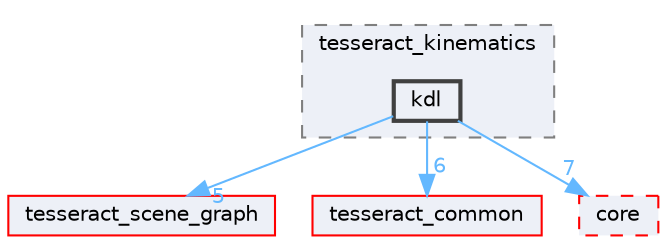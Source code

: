 digraph "tesseract_kinematics/kdl/include/tesseract_kinematics/kdl"
{
 // LATEX_PDF_SIZE
  bgcolor="transparent";
  edge [fontname=Helvetica,fontsize=10,labelfontname=Helvetica,labelfontsize=10];
  node [fontname=Helvetica,fontsize=10,shape=box,height=0.2,width=0.4];
  compound=true
  subgraph clusterdir_cc38cfae7ac460be2736bc955931f38d {
    graph [ bgcolor="#edf0f7", pencolor="grey50", label="tesseract_kinematics", fontname=Helvetica,fontsize=10 style="filled,dashed", URL="dir_cc38cfae7ac460be2736bc955931f38d.html",tooltip=""]
  dir_2a82c76fd4bd228dcc1728c047743ada [label="kdl", fillcolor="#edf0f7", color="grey25", style="filled,bold", URL="dir_2a82c76fd4bd228dcc1728c047743ada.html",tooltip=""];
  }
  dir_80ecf6fe8b2ccd2d6af6fe314205f076 [label="tesseract_scene_graph", fillcolor="#edf0f7", color="red", style="filled", URL="dir_80ecf6fe8b2ccd2d6af6fe314205f076.html",tooltip=""];
  dir_8430b83f3af685b4c96d298a32e9aa37 [label="tesseract_common", fillcolor="#edf0f7", color="red", style="filled", URL="dir_8430b83f3af685b4c96d298a32e9aa37.html",tooltip=""];
  dir_c514f902ec1d4c8561ea53d834486b22 [label="core", fillcolor="#edf0f7", color="red", style="filled,dashed", URL="dir_c514f902ec1d4c8561ea53d834486b22.html",tooltip=""];
  dir_2a82c76fd4bd228dcc1728c047743ada->dir_80ecf6fe8b2ccd2d6af6fe314205f076 [headlabel="5", labeldistance=1.5 headhref="dir_000046_000087.html" color="steelblue1" fontcolor="steelblue1"];
  dir_2a82c76fd4bd228dcc1728c047743ada->dir_8430b83f3af685b4c96d298a32e9aa37 [headlabel="6", labeldistance=1.5 headhref="dir_000046_000075.html" color="steelblue1" fontcolor="steelblue1"];
  dir_2a82c76fd4bd228dcc1728c047743ada->dir_c514f902ec1d4c8561ea53d834486b22 [headlabel="7", labeldistance=1.5 headhref="dir_000046_000009.html" color="steelblue1" fontcolor="steelblue1"];
}
